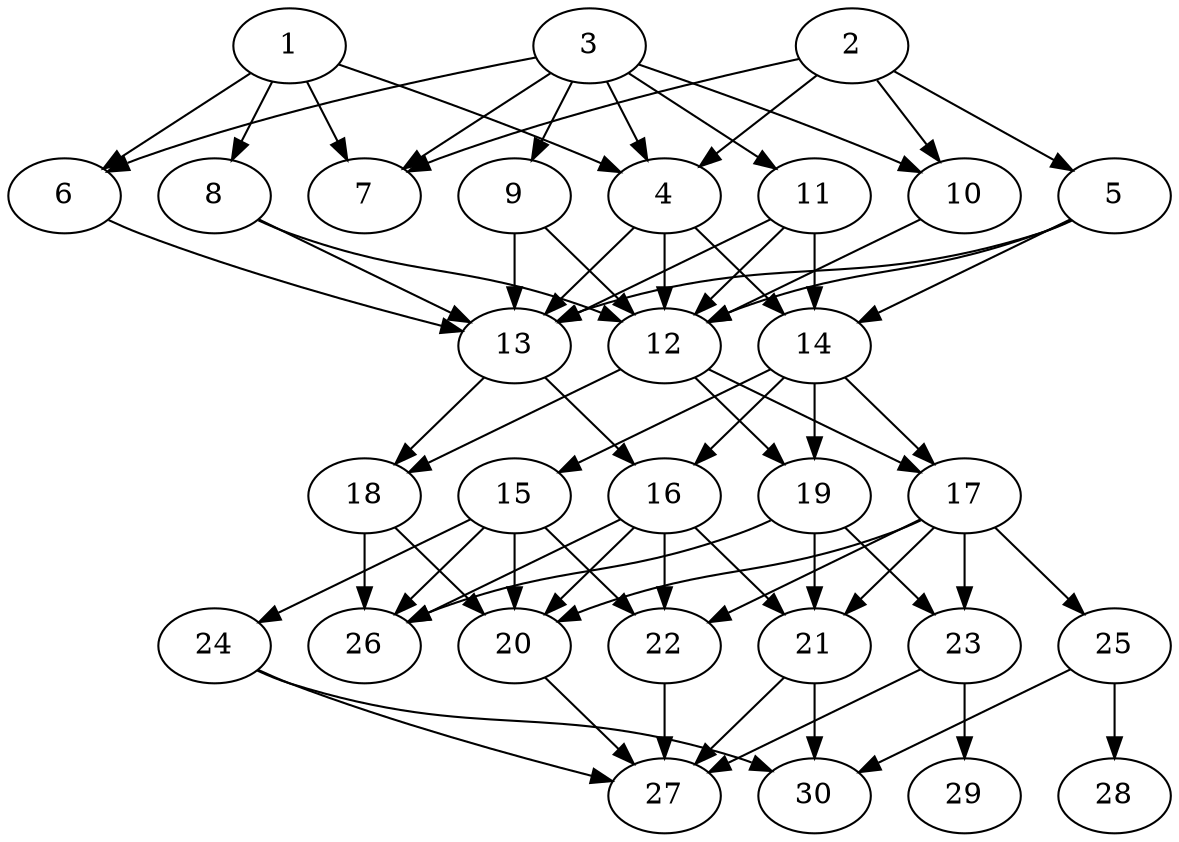 // DAG automatically generated by daggen at Tue Aug  6 16:27:24 2019
// ./daggen --dot -n 30 --ccr 0.5 --fat 0.6 --regular 0.5 --density 0.7 --mindata 5242880 --maxdata 52428800 
digraph G {
  1 [size="14546944", alpha="0.19", expect_size="7273472"] 
  1 -> 4 [size ="7273472"]
  1 -> 6 [size ="7273472"]
  1 -> 7 [size ="7273472"]
  1 -> 8 [size ="7273472"]
  2 [size="29718528", alpha="0.15", expect_size="14859264"] 
  2 -> 4 [size ="14859264"]
  2 -> 5 [size ="14859264"]
  2 -> 7 [size ="14859264"]
  2 -> 10 [size ="14859264"]
  3 [size="70977536", alpha="0.08", expect_size="35488768"] 
  3 -> 4 [size ="35488768"]
  3 -> 6 [size ="35488768"]
  3 -> 7 [size ="35488768"]
  3 -> 9 [size ="35488768"]
  3 -> 10 [size ="35488768"]
  3 -> 11 [size ="35488768"]
  4 [size="54145024", alpha="0.11", expect_size="27072512"] 
  4 -> 12 [size ="27072512"]
  4 -> 13 [size ="27072512"]
  4 -> 14 [size ="27072512"]
  5 [size="17061888", alpha="0.01", expect_size="8530944"] 
  5 -> 12 [size ="8530944"]
  5 -> 13 [size ="8530944"]
  5 -> 14 [size ="8530944"]
  6 [size="90152960", alpha="0.17", expect_size="45076480"] 
  6 -> 13 [size ="45076480"]
  7 [size="83025920", alpha="0.03", expect_size="41512960"] 
  8 [size="23080960", alpha="0.19", expect_size="11540480"] 
  8 -> 12 [size ="11540480"]
  8 -> 13 [size ="11540480"]
  9 [size="72005632", alpha="0.15", expect_size="36002816"] 
  9 -> 12 [size ="36002816"]
  9 -> 13 [size ="36002816"]
  10 [size="74135552", alpha="0.07", expect_size="37067776"] 
  10 -> 12 [size ="37067776"]
  11 [size="44630016", alpha="0.08", expect_size="22315008"] 
  11 -> 12 [size ="22315008"]
  11 -> 13 [size ="22315008"]
  11 -> 14 [size ="22315008"]
  12 [size="37804032", alpha="0.10", expect_size="18902016"] 
  12 -> 17 [size ="18902016"]
  12 -> 18 [size ="18902016"]
  12 -> 19 [size ="18902016"]
  13 [size="13756416", alpha="0.14", expect_size="6878208"] 
  13 -> 16 [size ="6878208"]
  13 -> 18 [size ="6878208"]
  14 [size="51892224", alpha="0.12", expect_size="25946112"] 
  14 -> 15 [size ="25946112"]
  14 -> 16 [size ="25946112"]
  14 -> 17 [size ="25946112"]
  14 -> 19 [size ="25946112"]
  15 [size="11497472", alpha="0.13", expect_size="5748736"] 
  15 -> 20 [size ="5748736"]
  15 -> 22 [size ="5748736"]
  15 -> 24 [size ="5748736"]
  15 -> 26 [size ="5748736"]
  16 [size="17661952", alpha="0.11", expect_size="8830976"] 
  16 -> 20 [size ="8830976"]
  16 -> 21 [size ="8830976"]
  16 -> 22 [size ="8830976"]
  16 -> 26 [size ="8830976"]
  17 [size="96253952", alpha="0.19", expect_size="48126976"] 
  17 -> 20 [size ="48126976"]
  17 -> 21 [size ="48126976"]
  17 -> 22 [size ="48126976"]
  17 -> 23 [size ="48126976"]
  17 -> 25 [size ="48126976"]
  18 [size="15028224", alpha="0.04", expect_size="7514112"] 
  18 -> 20 [size ="7514112"]
  18 -> 26 [size ="7514112"]
  19 [size="10930176", alpha="0.09", expect_size="5465088"] 
  19 -> 21 [size ="5465088"]
  19 -> 23 [size ="5465088"]
  19 -> 26 [size ="5465088"]
  20 [size="80046080", alpha="0.19", expect_size="40023040"] 
  20 -> 27 [size ="40023040"]
  21 [size="18151424", alpha="0.10", expect_size="9075712"] 
  21 -> 27 [size ="9075712"]
  21 -> 30 [size ="9075712"]
  22 [size="56723456", alpha="0.05", expect_size="28361728"] 
  22 -> 27 [size ="28361728"]
  23 [size="10528768", alpha="0.13", expect_size="5264384"] 
  23 -> 27 [size ="5264384"]
  23 -> 29 [size ="5264384"]
  24 [size="77201408", alpha="0.10", expect_size="38600704"] 
  24 -> 27 [size ="38600704"]
  24 -> 30 [size ="38600704"]
  25 [size="40343552", alpha="0.08", expect_size="20171776"] 
  25 -> 28 [size ="20171776"]
  25 -> 30 [size ="20171776"]
  26 [size="100880384", alpha="0.03", expect_size="50440192"] 
  27 [size="60553216", alpha="0.14", expect_size="30276608"] 
  28 [size="53966848", alpha="0.07", expect_size="26983424"] 
  29 [size="71516160", alpha="0.14", expect_size="35758080"] 
  30 [size="20342784", alpha="0.13", expect_size="10171392"] 
}
